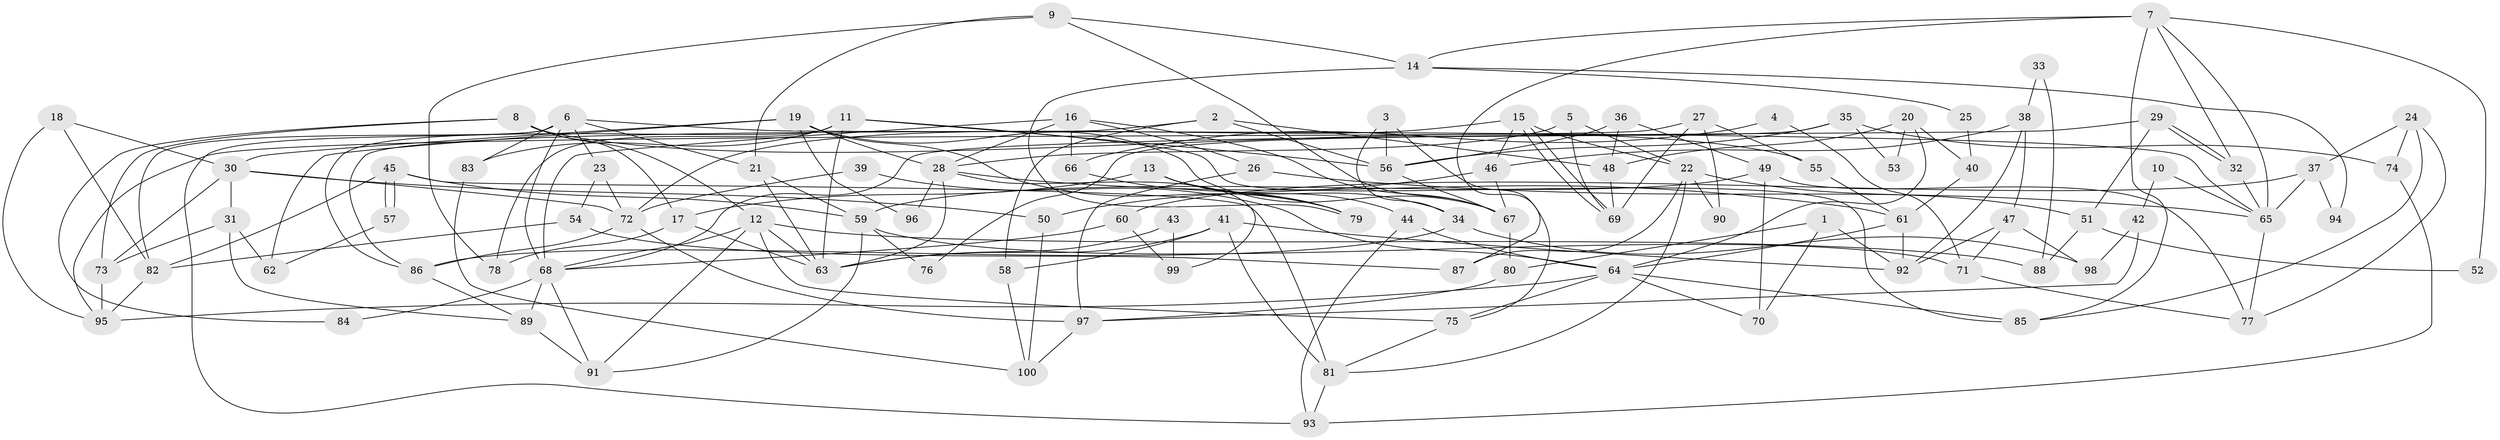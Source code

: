 // Generated by graph-tools (version 1.1) at 2025/11/02/21/25 10:11:13]
// undirected, 100 vertices, 200 edges
graph export_dot {
graph [start="1"]
  node [color=gray90,style=filled];
  1;
  2;
  3;
  4;
  5;
  6;
  7;
  8;
  9;
  10;
  11;
  12;
  13;
  14;
  15;
  16;
  17;
  18;
  19;
  20;
  21;
  22;
  23;
  24;
  25;
  26;
  27;
  28;
  29;
  30;
  31;
  32;
  33;
  34;
  35;
  36;
  37;
  38;
  39;
  40;
  41;
  42;
  43;
  44;
  45;
  46;
  47;
  48;
  49;
  50;
  51;
  52;
  53;
  54;
  55;
  56;
  57;
  58;
  59;
  60;
  61;
  62;
  63;
  64;
  65;
  66;
  67;
  68;
  69;
  70;
  71;
  72;
  73;
  74;
  75;
  76;
  77;
  78;
  79;
  80;
  81;
  82;
  83;
  84;
  85;
  86;
  87;
  88;
  89;
  90;
  91;
  92;
  93;
  94;
  95;
  96;
  97;
  98;
  99;
  100;
  1 -- 80;
  1 -- 70;
  1 -- 92;
  2 -- 56;
  2 -- 86;
  2 -- 48;
  2 -- 58;
  3 -- 75;
  3 -- 56;
  3 -- 34;
  4 -- 66;
  4 -- 71;
  5 -- 69;
  5 -- 28;
  5 -- 22;
  6 -- 21;
  6 -- 82;
  6 -- 23;
  6 -- 65;
  6 -- 68;
  6 -- 83;
  6 -- 93;
  7 -- 85;
  7 -- 32;
  7 -- 14;
  7 -- 52;
  7 -- 65;
  7 -- 87;
  8 -- 17;
  8 -- 12;
  8 -- 55;
  8 -- 73;
  8 -- 84;
  9 -- 14;
  9 -- 67;
  9 -- 21;
  9 -- 78;
  10 -- 42;
  10 -- 65;
  11 -- 78;
  11 -- 63;
  11 -- 56;
  11 -- 83;
  11 -- 85;
  11 -- 86;
  12 -- 75;
  12 -- 68;
  12 -- 63;
  12 -- 88;
  12 -- 91;
  13 -- 34;
  13 -- 44;
  13 -- 17;
  13 -- 79;
  14 -- 79;
  14 -- 25;
  14 -- 94;
  15 -- 72;
  15 -- 69;
  15 -- 69;
  15 -- 22;
  15 -- 46;
  16 -- 26;
  16 -- 68;
  16 -- 28;
  16 -- 66;
  16 -- 67;
  17 -- 63;
  17 -- 78;
  18 -- 82;
  18 -- 30;
  18 -- 95;
  19 -- 67;
  19 -- 30;
  19 -- 28;
  19 -- 62;
  19 -- 79;
  19 -- 96;
  20 -- 64;
  20 -- 48;
  20 -- 40;
  20 -- 53;
  21 -- 63;
  21 -- 59;
  22 -- 51;
  22 -- 81;
  22 -- 87;
  22 -- 90;
  23 -- 72;
  23 -- 54;
  24 -- 77;
  24 -- 85;
  24 -- 37;
  24 -- 74;
  25 -- 40;
  26 -- 65;
  26 -- 97;
  27 -- 55;
  27 -- 95;
  27 -- 69;
  27 -- 90;
  28 -- 61;
  28 -- 63;
  28 -- 96;
  28 -- 99;
  29 -- 32;
  29 -- 32;
  29 -- 68;
  29 -- 51;
  30 -- 50;
  30 -- 73;
  30 -- 31;
  30 -- 72;
  31 -- 73;
  31 -- 62;
  31 -- 89;
  32 -- 65;
  33 -- 88;
  33 -- 38;
  34 -- 86;
  34 -- 98;
  35 -- 56;
  35 -- 74;
  35 -- 53;
  35 -- 76;
  36 -- 48;
  36 -- 56;
  36 -- 49;
  37 -- 65;
  37 -- 60;
  37 -- 94;
  38 -- 92;
  38 -- 47;
  38 -- 46;
  39 -- 72;
  39 -- 64;
  40 -- 61;
  41 -- 81;
  41 -- 63;
  41 -- 58;
  41 -- 92;
  42 -- 98;
  42 -- 97;
  43 -- 99;
  43 -- 63;
  44 -- 93;
  44 -- 64;
  45 -- 57;
  45 -- 57;
  45 -- 59;
  45 -- 81;
  45 -- 82;
  46 -- 50;
  46 -- 67;
  47 -- 71;
  47 -- 92;
  47 -- 98;
  48 -- 69;
  49 -- 59;
  49 -- 70;
  49 -- 77;
  50 -- 100;
  51 -- 52;
  51 -- 88;
  54 -- 87;
  54 -- 82;
  55 -- 61;
  56 -- 67;
  57 -- 62;
  58 -- 100;
  59 -- 91;
  59 -- 71;
  59 -- 76;
  60 -- 68;
  60 -- 99;
  61 -- 92;
  61 -- 64;
  64 -- 95;
  64 -- 70;
  64 -- 75;
  64 -- 85;
  65 -- 77;
  66 -- 79;
  67 -- 80;
  68 -- 89;
  68 -- 84;
  68 -- 91;
  71 -- 77;
  72 -- 86;
  72 -- 97;
  73 -- 95;
  74 -- 93;
  75 -- 81;
  80 -- 97;
  81 -- 93;
  82 -- 95;
  83 -- 100;
  86 -- 89;
  89 -- 91;
  97 -- 100;
}
